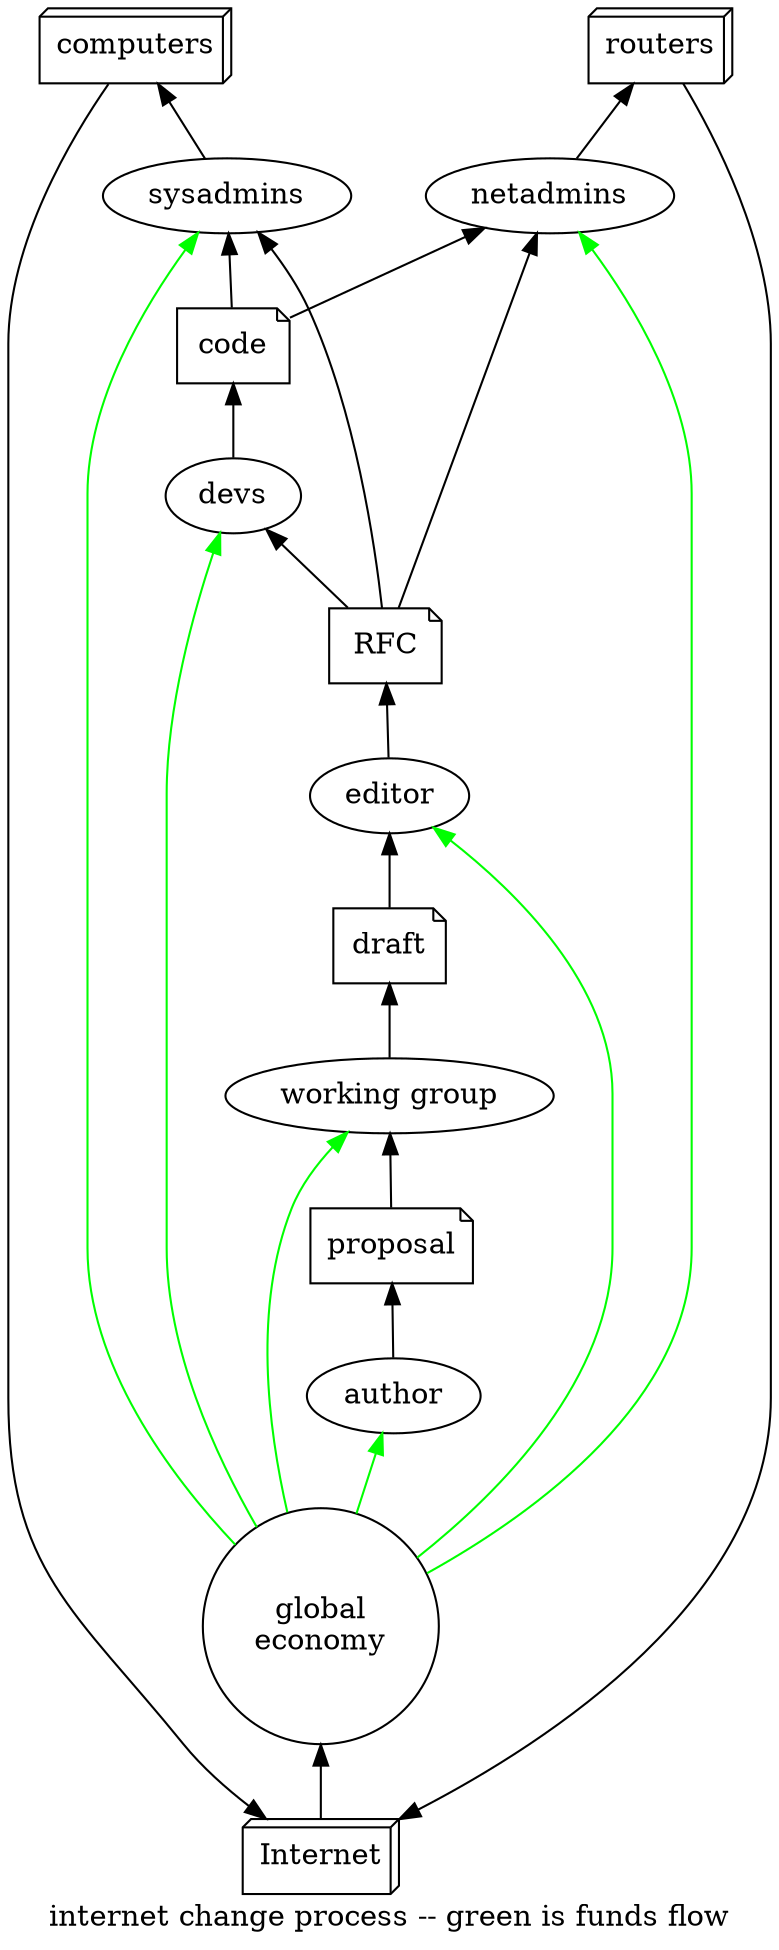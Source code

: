 digraph change_internet {
    rankdir=BT;
    label="internet change process -- green is funds flow"

    net [label="Internet"];
    wg [label="working group"]
    eco [label="global\neconomy"]
    proposal [shape=note];
    draft [shape=note];
    RFC [shape=note];
    code [shape=note];
    computers [shape=box3d]
    routers [shape=box3d]
    net [shape=box3d]
    eco [shape=circle]

    author -> proposal;
    proposal -> wg;
    wg -> draft;
    draft -> editor;
    editor -> RFC;
    RFC -> devs;
    devs -> code;
    code -> sysadmins;
    code -> netadmins;
    RFC -> sysadmins;
    RFC -> netadmins;
    sysadmins -> computers;
    netadmins -> routers;
    computers -> net;
    routers -> net;
    net -> eco;

    eco -> author[color=green];
    eco -> wg[color=green];
    eco -> editor[color=green];
    eco -> devs[color=green];
    eco -> sysadmins[color=green];
    eco -> netadmins[color=green];
}